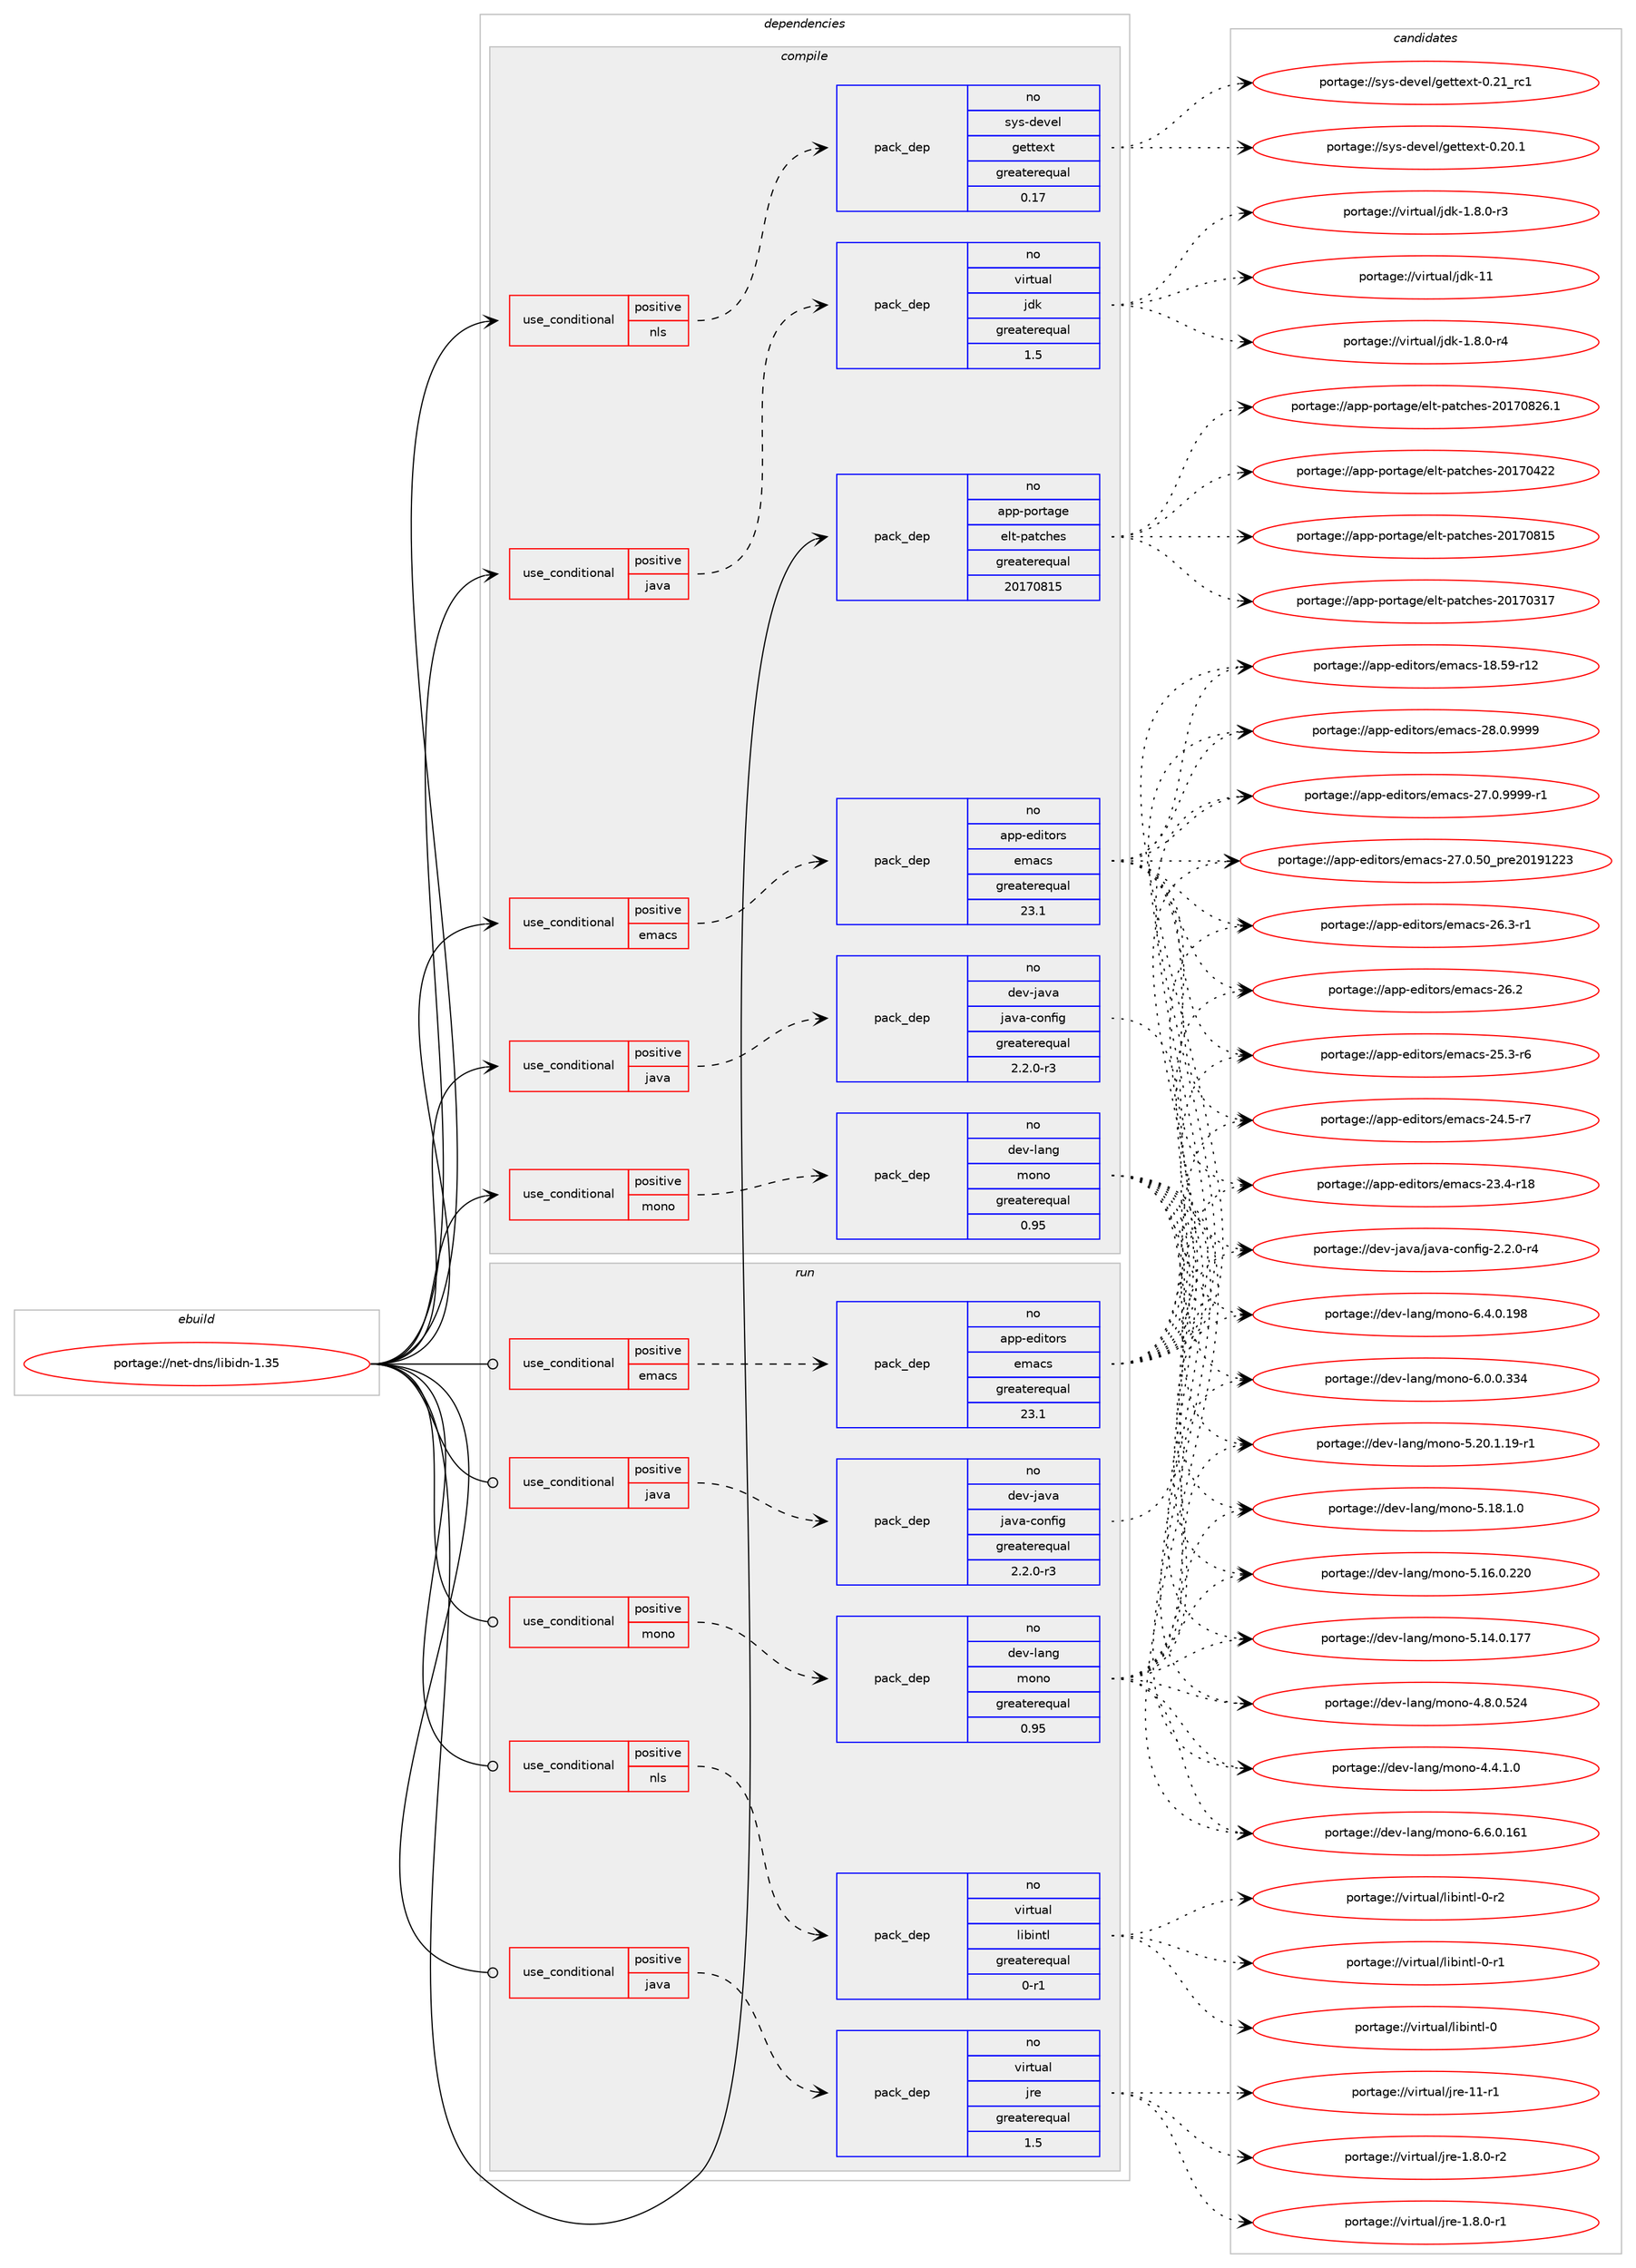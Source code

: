 digraph prolog {

# *************
# Graph options
# *************

newrank=true;
concentrate=true;
compound=true;
graph [rankdir=LR,fontname=Helvetica,fontsize=10,ranksep=1.5];#, ranksep=2.5, nodesep=0.2];
edge  [arrowhead=vee];
node  [fontname=Helvetica,fontsize=10];

# **********
# The ebuild
# **********

subgraph cluster_leftcol {
color=gray;
rank=same;
label=<<i>ebuild</i>>;
id [label="portage://net-dns/libidn-1.35", color=red, width=4, href="../net-dns/libidn-1.35.svg"];
}

# ****************
# The dependencies
# ****************

subgraph cluster_midcol {
color=gray;
label=<<i>dependencies</i>>;
subgraph cluster_compile {
fillcolor="#eeeeee";
style=filled;
label=<<i>compile</i>>;
subgraph cond33314 {
dependency150520 [label=<<TABLE BORDER="0" CELLBORDER="1" CELLSPACING="0" CELLPADDING="4"><TR><TD ROWSPAN="3" CELLPADDING="10">use_conditional</TD></TR><TR><TD>positive</TD></TR><TR><TD>emacs</TD></TR></TABLE>>, shape=none, color=red];
subgraph pack114743 {
dependency150521 [label=<<TABLE BORDER="0" CELLBORDER="1" CELLSPACING="0" CELLPADDING="4" WIDTH="220"><TR><TD ROWSPAN="6" CELLPADDING="30">pack_dep</TD></TR><TR><TD WIDTH="110">no</TD></TR><TR><TD>app-editors</TD></TR><TR><TD>emacs</TD></TR><TR><TD>greaterequal</TD></TR><TR><TD>23.1</TD></TR></TABLE>>, shape=none, color=blue];
}
dependency150520:e -> dependency150521:w [weight=20,style="dashed",arrowhead="vee"];
}
id:e -> dependency150520:w [weight=20,style="solid",arrowhead="vee"];
subgraph cond33315 {
dependency150522 [label=<<TABLE BORDER="0" CELLBORDER="1" CELLSPACING="0" CELLPADDING="4"><TR><TD ROWSPAN="3" CELLPADDING="10">use_conditional</TD></TR><TR><TD>positive</TD></TR><TR><TD>java</TD></TR></TABLE>>, shape=none, color=red];
subgraph pack114744 {
dependency150523 [label=<<TABLE BORDER="0" CELLBORDER="1" CELLSPACING="0" CELLPADDING="4" WIDTH="220"><TR><TD ROWSPAN="6" CELLPADDING="30">pack_dep</TD></TR><TR><TD WIDTH="110">no</TD></TR><TR><TD>dev-java</TD></TR><TR><TD>java-config</TD></TR><TR><TD>greaterequal</TD></TR><TR><TD>2.2.0-r3</TD></TR></TABLE>>, shape=none, color=blue];
}
dependency150522:e -> dependency150523:w [weight=20,style="dashed",arrowhead="vee"];
}
id:e -> dependency150522:w [weight=20,style="solid",arrowhead="vee"];
subgraph cond33316 {
dependency150524 [label=<<TABLE BORDER="0" CELLBORDER="1" CELLSPACING="0" CELLPADDING="4"><TR><TD ROWSPAN="3" CELLPADDING="10">use_conditional</TD></TR><TR><TD>positive</TD></TR><TR><TD>java</TD></TR></TABLE>>, shape=none, color=red];
subgraph pack114745 {
dependency150525 [label=<<TABLE BORDER="0" CELLBORDER="1" CELLSPACING="0" CELLPADDING="4" WIDTH="220"><TR><TD ROWSPAN="6" CELLPADDING="30">pack_dep</TD></TR><TR><TD WIDTH="110">no</TD></TR><TR><TD>virtual</TD></TR><TR><TD>jdk</TD></TR><TR><TD>greaterequal</TD></TR><TR><TD>1.5</TD></TR></TABLE>>, shape=none, color=blue];
}
dependency150524:e -> dependency150525:w [weight=20,style="dashed",arrowhead="vee"];
}
id:e -> dependency150524:w [weight=20,style="solid",arrowhead="vee"];
subgraph cond33317 {
dependency150526 [label=<<TABLE BORDER="0" CELLBORDER="1" CELLSPACING="0" CELLPADDING="4"><TR><TD ROWSPAN="3" CELLPADDING="10">use_conditional</TD></TR><TR><TD>positive</TD></TR><TR><TD>mono</TD></TR></TABLE>>, shape=none, color=red];
subgraph pack114746 {
dependency150527 [label=<<TABLE BORDER="0" CELLBORDER="1" CELLSPACING="0" CELLPADDING="4" WIDTH="220"><TR><TD ROWSPAN="6" CELLPADDING="30">pack_dep</TD></TR><TR><TD WIDTH="110">no</TD></TR><TR><TD>dev-lang</TD></TR><TR><TD>mono</TD></TR><TR><TD>greaterequal</TD></TR><TR><TD>0.95</TD></TR></TABLE>>, shape=none, color=blue];
}
dependency150526:e -> dependency150527:w [weight=20,style="dashed",arrowhead="vee"];
}
id:e -> dependency150526:w [weight=20,style="solid",arrowhead="vee"];
subgraph cond33318 {
dependency150528 [label=<<TABLE BORDER="0" CELLBORDER="1" CELLSPACING="0" CELLPADDING="4"><TR><TD ROWSPAN="3" CELLPADDING="10">use_conditional</TD></TR><TR><TD>positive</TD></TR><TR><TD>nls</TD></TR></TABLE>>, shape=none, color=red];
subgraph pack114747 {
dependency150529 [label=<<TABLE BORDER="0" CELLBORDER="1" CELLSPACING="0" CELLPADDING="4" WIDTH="220"><TR><TD ROWSPAN="6" CELLPADDING="30">pack_dep</TD></TR><TR><TD WIDTH="110">no</TD></TR><TR><TD>sys-devel</TD></TR><TR><TD>gettext</TD></TR><TR><TD>greaterequal</TD></TR><TR><TD>0.17</TD></TR></TABLE>>, shape=none, color=blue];
}
dependency150528:e -> dependency150529:w [weight=20,style="dashed",arrowhead="vee"];
}
id:e -> dependency150528:w [weight=20,style="solid",arrowhead="vee"];
subgraph pack114748 {
dependency150530 [label=<<TABLE BORDER="0" CELLBORDER="1" CELLSPACING="0" CELLPADDING="4" WIDTH="220"><TR><TD ROWSPAN="6" CELLPADDING="30">pack_dep</TD></TR><TR><TD WIDTH="110">no</TD></TR><TR><TD>app-portage</TD></TR><TR><TD>elt-patches</TD></TR><TR><TD>greaterequal</TD></TR><TR><TD>20170815</TD></TR></TABLE>>, shape=none, color=blue];
}
id:e -> dependency150530:w [weight=20,style="solid",arrowhead="vee"];
}
subgraph cluster_compileandrun {
fillcolor="#eeeeee";
style=filled;
label=<<i>compile and run</i>>;
}
subgraph cluster_run {
fillcolor="#eeeeee";
style=filled;
label=<<i>run</i>>;
subgraph cond33319 {
dependency150531 [label=<<TABLE BORDER="0" CELLBORDER="1" CELLSPACING="0" CELLPADDING="4"><TR><TD ROWSPAN="3" CELLPADDING="10">use_conditional</TD></TR><TR><TD>positive</TD></TR><TR><TD>emacs</TD></TR></TABLE>>, shape=none, color=red];
subgraph pack114749 {
dependency150532 [label=<<TABLE BORDER="0" CELLBORDER="1" CELLSPACING="0" CELLPADDING="4" WIDTH="220"><TR><TD ROWSPAN="6" CELLPADDING="30">pack_dep</TD></TR><TR><TD WIDTH="110">no</TD></TR><TR><TD>app-editors</TD></TR><TR><TD>emacs</TD></TR><TR><TD>greaterequal</TD></TR><TR><TD>23.1</TD></TR></TABLE>>, shape=none, color=blue];
}
dependency150531:e -> dependency150532:w [weight=20,style="dashed",arrowhead="vee"];
}
id:e -> dependency150531:w [weight=20,style="solid",arrowhead="odot"];
subgraph cond33320 {
dependency150533 [label=<<TABLE BORDER="0" CELLBORDER="1" CELLSPACING="0" CELLPADDING="4"><TR><TD ROWSPAN="3" CELLPADDING="10">use_conditional</TD></TR><TR><TD>positive</TD></TR><TR><TD>java</TD></TR></TABLE>>, shape=none, color=red];
subgraph pack114750 {
dependency150534 [label=<<TABLE BORDER="0" CELLBORDER="1" CELLSPACING="0" CELLPADDING="4" WIDTH="220"><TR><TD ROWSPAN="6" CELLPADDING="30">pack_dep</TD></TR><TR><TD WIDTH="110">no</TD></TR><TR><TD>dev-java</TD></TR><TR><TD>java-config</TD></TR><TR><TD>greaterequal</TD></TR><TR><TD>2.2.0-r3</TD></TR></TABLE>>, shape=none, color=blue];
}
dependency150533:e -> dependency150534:w [weight=20,style="dashed",arrowhead="vee"];
}
id:e -> dependency150533:w [weight=20,style="solid",arrowhead="odot"];
subgraph cond33321 {
dependency150535 [label=<<TABLE BORDER="0" CELLBORDER="1" CELLSPACING="0" CELLPADDING="4"><TR><TD ROWSPAN="3" CELLPADDING="10">use_conditional</TD></TR><TR><TD>positive</TD></TR><TR><TD>java</TD></TR></TABLE>>, shape=none, color=red];
subgraph pack114751 {
dependency150536 [label=<<TABLE BORDER="0" CELLBORDER="1" CELLSPACING="0" CELLPADDING="4" WIDTH="220"><TR><TD ROWSPAN="6" CELLPADDING="30">pack_dep</TD></TR><TR><TD WIDTH="110">no</TD></TR><TR><TD>virtual</TD></TR><TR><TD>jre</TD></TR><TR><TD>greaterequal</TD></TR><TR><TD>1.5</TD></TR></TABLE>>, shape=none, color=blue];
}
dependency150535:e -> dependency150536:w [weight=20,style="dashed",arrowhead="vee"];
}
id:e -> dependency150535:w [weight=20,style="solid",arrowhead="odot"];
subgraph cond33322 {
dependency150537 [label=<<TABLE BORDER="0" CELLBORDER="1" CELLSPACING="0" CELLPADDING="4"><TR><TD ROWSPAN="3" CELLPADDING="10">use_conditional</TD></TR><TR><TD>positive</TD></TR><TR><TD>mono</TD></TR></TABLE>>, shape=none, color=red];
subgraph pack114752 {
dependency150538 [label=<<TABLE BORDER="0" CELLBORDER="1" CELLSPACING="0" CELLPADDING="4" WIDTH="220"><TR><TD ROWSPAN="6" CELLPADDING="30">pack_dep</TD></TR><TR><TD WIDTH="110">no</TD></TR><TR><TD>dev-lang</TD></TR><TR><TD>mono</TD></TR><TR><TD>greaterequal</TD></TR><TR><TD>0.95</TD></TR></TABLE>>, shape=none, color=blue];
}
dependency150537:e -> dependency150538:w [weight=20,style="dashed",arrowhead="vee"];
}
id:e -> dependency150537:w [weight=20,style="solid",arrowhead="odot"];
subgraph cond33323 {
dependency150539 [label=<<TABLE BORDER="0" CELLBORDER="1" CELLSPACING="0" CELLPADDING="4"><TR><TD ROWSPAN="3" CELLPADDING="10">use_conditional</TD></TR><TR><TD>positive</TD></TR><TR><TD>nls</TD></TR></TABLE>>, shape=none, color=red];
subgraph pack114753 {
dependency150540 [label=<<TABLE BORDER="0" CELLBORDER="1" CELLSPACING="0" CELLPADDING="4" WIDTH="220"><TR><TD ROWSPAN="6" CELLPADDING="30">pack_dep</TD></TR><TR><TD WIDTH="110">no</TD></TR><TR><TD>virtual</TD></TR><TR><TD>libintl</TD></TR><TR><TD>greaterequal</TD></TR><TR><TD>0-r1</TD></TR></TABLE>>, shape=none, color=blue];
}
dependency150539:e -> dependency150540:w [weight=20,style="dashed",arrowhead="vee"];
}
id:e -> dependency150539:w [weight=20,style="solid",arrowhead="odot"];
}
}

# **************
# The candidates
# **************

subgraph cluster_choices {
rank=same;
color=gray;
label=<<i>candidates</i>>;

subgraph choice114743 {
color=black;
nodesep=1;
choice971121124510110010511611111411547101109979911545505646484657575757 [label="portage://app-editors/emacs-28.0.9999", color=red, width=4,href="../app-editors/emacs-28.0.9999.svg"];
choice9711211245101100105116111114115471011099799115455055464846575757574511449 [label="portage://app-editors/emacs-27.0.9999-r1", color=red, width=4,href="../app-editors/emacs-27.0.9999-r1.svg"];
choice97112112451011001051161111141154710110997991154550554648465348951121141015048495749505051 [label="portage://app-editors/emacs-27.0.50_pre20191223", color=red, width=4,href="../app-editors/emacs-27.0.50_pre20191223.svg"];
choice971121124510110010511611111411547101109979911545505446514511449 [label="portage://app-editors/emacs-26.3-r1", color=red, width=4,href="../app-editors/emacs-26.3-r1.svg"];
choice97112112451011001051161111141154710110997991154550544650 [label="portage://app-editors/emacs-26.2", color=red, width=4,href="../app-editors/emacs-26.2.svg"];
choice971121124510110010511611111411547101109979911545505346514511454 [label="portage://app-editors/emacs-25.3-r6", color=red, width=4,href="../app-editors/emacs-25.3-r6.svg"];
choice971121124510110010511611111411547101109979911545505246534511455 [label="portage://app-editors/emacs-24.5-r7", color=red, width=4,href="../app-editors/emacs-24.5-r7.svg"];
choice97112112451011001051161111141154710110997991154550514652451144956 [label="portage://app-editors/emacs-23.4-r18", color=red, width=4,href="../app-editors/emacs-23.4-r18.svg"];
choice9711211245101100105116111114115471011099799115454956465357451144950 [label="portage://app-editors/emacs-18.59-r12", color=red, width=4,href="../app-editors/emacs-18.59-r12.svg"];
dependency150521:e -> choice971121124510110010511611111411547101109979911545505646484657575757:w [style=dotted,weight="100"];
dependency150521:e -> choice9711211245101100105116111114115471011099799115455055464846575757574511449:w [style=dotted,weight="100"];
dependency150521:e -> choice97112112451011001051161111141154710110997991154550554648465348951121141015048495749505051:w [style=dotted,weight="100"];
dependency150521:e -> choice971121124510110010511611111411547101109979911545505446514511449:w [style=dotted,weight="100"];
dependency150521:e -> choice97112112451011001051161111141154710110997991154550544650:w [style=dotted,weight="100"];
dependency150521:e -> choice971121124510110010511611111411547101109979911545505346514511454:w [style=dotted,weight="100"];
dependency150521:e -> choice971121124510110010511611111411547101109979911545505246534511455:w [style=dotted,weight="100"];
dependency150521:e -> choice97112112451011001051161111141154710110997991154550514652451144956:w [style=dotted,weight="100"];
dependency150521:e -> choice9711211245101100105116111114115471011099799115454956465357451144950:w [style=dotted,weight="100"];
}
subgraph choice114744 {
color=black;
nodesep=1;
choice10010111845106971189747106971189745991111101021051034550465046484511452 [label="portage://dev-java/java-config-2.2.0-r4", color=red, width=4,href="../dev-java/java-config-2.2.0-r4.svg"];
dependency150523:e -> choice10010111845106971189747106971189745991111101021051034550465046484511452:w [style=dotted,weight="100"];
}
subgraph choice114745 {
color=black;
nodesep=1;
choice1181051141161179710847106100107454949 [label="portage://virtual/jdk-11", color=red, width=4,href="../virtual/jdk-11.svg"];
choice11810511411611797108471061001074549465646484511452 [label="portage://virtual/jdk-1.8.0-r4", color=red, width=4,href="../virtual/jdk-1.8.0-r4.svg"];
choice11810511411611797108471061001074549465646484511451 [label="portage://virtual/jdk-1.8.0-r3", color=red, width=4,href="../virtual/jdk-1.8.0-r3.svg"];
dependency150525:e -> choice1181051141161179710847106100107454949:w [style=dotted,weight="100"];
dependency150525:e -> choice11810511411611797108471061001074549465646484511452:w [style=dotted,weight="100"];
dependency150525:e -> choice11810511411611797108471061001074549465646484511451:w [style=dotted,weight="100"];
}
subgraph choice114746 {
color=black;
nodesep=1;
choice10010111845108971101034710911111011145544654464846495449 [label="portage://dev-lang/mono-6.6.0.161", color=red, width=4,href="../dev-lang/mono-6.6.0.161.svg"];
choice10010111845108971101034710911111011145544652464846495756 [label="portage://dev-lang/mono-6.4.0.198", color=red, width=4,href="../dev-lang/mono-6.4.0.198.svg"];
choice10010111845108971101034710911111011145544648464846515152 [label="portage://dev-lang/mono-6.0.0.334", color=red, width=4,href="../dev-lang/mono-6.0.0.334.svg"];
choice100101118451089711010347109111110111455346504846494649574511449 [label="portage://dev-lang/mono-5.20.1.19-r1", color=red, width=4,href="../dev-lang/mono-5.20.1.19-r1.svg"];
choice100101118451089711010347109111110111455346495646494648 [label="portage://dev-lang/mono-5.18.1.0", color=red, width=4,href="../dev-lang/mono-5.18.1.0.svg"];
choice1001011184510897110103471091111101114553464954464846505048 [label="portage://dev-lang/mono-5.16.0.220", color=red, width=4,href="../dev-lang/mono-5.16.0.220.svg"];
choice1001011184510897110103471091111101114553464952464846495555 [label="portage://dev-lang/mono-5.14.0.177", color=red, width=4,href="../dev-lang/mono-5.14.0.177.svg"];
choice10010111845108971101034710911111011145524656464846535052 [label="portage://dev-lang/mono-4.8.0.524", color=red, width=4,href="../dev-lang/mono-4.8.0.524.svg"];
choice1001011184510897110103471091111101114552465246494648 [label="portage://dev-lang/mono-4.4.1.0", color=red, width=4,href="../dev-lang/mono-4.4.1.0.svg"];
dependency150527:e -> choice10010111845108971101034710911111011145544654464846495449:w [style=dotted,weight="100"];
dependency150527:e -> choice10010111845108971101034710911111011145544652464846495756:w [style=dotted,weight="100"];
dependency150527:e -> choice10010111845108971101034710911111011145544648464846515152:w [style=dotted,weight="100"];
dependency150527:e -> choice100101118451089711010347109111110111455346504846494649574511449:w [style=dotted,weight="100"];
dependency150527:e -> choice100101118451089711010347109111110111455346495646494648:w [style=dotted,weight="100"];
dependency150527:e -> choice1001011184510897110103471091111101114553464954464846505048:w [style=dotted,weight="100"];
dependency150527:e -> choice1001011184510897110103471091111101114553464952464846495555:w [style=dotted,weight="100"];
dependency150527:e -> choice10010111845108971101034710911111011145524656464846535052:w [style=dotted,weight="100"];
dependency150527:e -> choice1001011184510897110103471091111101114552465246494648:w [style=dotted,weight="100"];
}
subgraph choice114747 {
color=black;
nodesep=1;
choice11512111545100101118101108471031011161161011201164548465049951149949 [label="portage://sys-devel/gettext-0.21_rc1", color=red, width=4,href="../sys-devel/gettext-0.21_rc1.svg"];
choice115121115451001011181011084710310111611610112011645484650484649 [label="portage://sys-devel/gettext-0.20.1", color=red, width=4,href="../sys-devel/gettext-0.20.1.svg"];
dependency150529:e -> choice11512111545100101118101108471031011161161011201164548465049951149949:w [style=dotted,weight="100"];
dependency150529:e -> choice115121115451001011181011084710310111611610112011645484650484649:w [style=dotted,weight="100"];
}
subgraph choice114748 {
color=black;
nodesep=1;
choice971121124511211111411697103101471011081164511297116991041011154550484955485650544649 [label="portage://app-portage/elt-patches-20170826.1", color=red, width=4,href="../app-portage/elt-patches-20170826.1.svg"];
choice97112112451121111141169710310147101108116451129711699104101115455048495548564953 [label="portage://app-portage/elt-patches-20170815", color=red, width=4,href="../app-portage/elt-patches-20170815.svg"];
choice97112112451121111141169710310147101108116451129711699104101115455048495548525050 [label="portage://app-portage/elt-patches-20170422", color=red, width=4,href="../app-portage/elt-patches-20170422.svg"];
choice97112112451121111141169710310147101108116451129711699104101115455048495548514955 [label="portage://app-portage/elt-patches-20170317", color=red, width=4,href="../app-portage/elt-patches-20170317.svg"];
dependency150530:e -> choice971121124511211111411697103101471011081164511297116991041011154550484955485650544649:w [style=dotted,weight="100"];
dependency150530:e -> choice97112112451121111141169710310147101108116451129711699104101115455048495548564953:w [style=dotted,weight="100"];
dependency150530:e -> choice97112112451121111141169710310147101108116451129711699104101115455048495548525050:w [style=dotted,weight="100"];
dependency150530:e -> choice97112112451121111141169710310147101108116451129711699104101115455048495548514955:w [style=dotted,weight="100"];
}
subgraph choice114749 {
color=black;
nodesep=1;
choice971121124510110010511611111411547101109979911545505646484657575757 [label="portage://app-editors/emacs-28.0.9999", color=red, width=4,href="../app-editors/emacs-28.0.9999.svg"];
choice9711211245101100105116111114115471011099799115455055464846575757574511449 [label="portage://app-editors/emacs-27.0.9999-r1", color=red, width=4,href="../app-editors/emacs-27.0.9999-r1.svg"];
choice97112112451011001051161111141154710110997991154550554648465348951121141015048495749505051 [label="portage://app-editors/emacs-27.0.50_pre20191223", color=red, width=4,href="../app-editors/emacs-27.0.50_pre20191223.svg"];
choice971121124510110010511611111411547101109979911545505446514511449 [label="portage://app-editors/emacs-26.3-r1", color=red, width=4,href="../app-editors/emacs-26.3-r1.svg"];
choice97112112451011001051161111141154710110997991154550544650 [label="portage://app-editors/emacs-26.2", color=red, width=4,href="../app-editors/emacs-26.2.svg"];
choice971121124510110010511611111411547101109979911545505346514511454 [label="portage://app-editors/emacs-25.3-r6", color=red, width=4,href="../app-editors/emacs-25.3-r6.svg"];
choice971121124510110010511611111411547101109979911545505246534511455 [label="portage://app-editors/emacs-24.5-r7", color=red, width=4,href="../app-editors/emacs-24.5-r7.svg"];
choice97112112451011001051161111141154710110997991154550514652451144956 [label="portage://app-editors/emacs-23.4-r18", color=red, width=4,href="../app-editors/emacs-23.4-r18.svg"];
choice9711211245101100105116111114115471011099799115454956465357451144950 [label="portage://app-editors/emacs-18.59-r12", color=red, width=4,href="../app-editors/emacs-18.59-r12.svg"];
dependency150532:e -> choice971121124510110010511611111411547101109979911545505646484657575757:w [style=dotted,weight="100"];
dependency150532:e -> choice9711211245101100105116111114115471011099799115455055464846575757574511449:w [style=dotted,weight="100"];
dependency150532:e -> choice97112112451011001051161111141154710110997991154550554648465348951121141015048495749505051:w [style=dotted,weight="100"];
dependency150532:e -> choice971121124510110010511611111411547101109979911545505446514511449:w [style=dotted,weight="100"];
dependency150532:e -> choice97112112451011001051161111141154710110997991154550544650:w [style=dotted,weight="100"];
dependency150532:e -> choice971121124510110010511611111411547101109979911545505346514511454:w [style=dotted,weight="100"];
dependency150532:e -> choice971121124510110010511611111411547101109979911545505246534511455:w [style=dotted,weight="100"];
dependency150532:e -> choice97112112451011001051161111141154710110997991154550514652451144956:w [style=dotted,weight="100"];
dependency150532:e -> choice9711211245101100105116111114115471011099799115454956465357451144950:w [style=dotted,weight="100"];
}
subgraph choice114750 {
color=black;
nodesep=1;
choice10010111845106971189747106971189745991111101021051034550465046484511452 [label="portage://dev-java/java-config-2.2.0-r4", color=red, width=4,href="../dev-java/java-config-2.2.0-r4.svg"];
dependency150534:e -> choice10010111845106971189747106971189745991111101021051034550465046484511452:w [style=dotted,weight="100"];
}
subgraph choice114751 {
color=black;
nodesep=1;
choice11810511411611797108471061141014549494511449 [label="portage://virtual/jre-11-r1", color=red, width=4,href="../virtual/jre-11-r1.svg"];
choice11810511411611797108471061141014549465646484511450 [label="portage://virtual/jre-1.8.0-r2", color=red, width=4,href="../virtual/jre-1.8.0-r2.svg"];
choice11810511411611797108471061141014549465646484511449 [label="portage://virtual/jre-1.8.0-r1", color=red, width=4,href="../virtual/jre-1.8.0-r1.svg"];
dependency150536:e -> choice11810511411611797108471061141014549494511449:w [style=dotted,weight="100"];
dependency150536:e -> choice11810511411611797108471061141014549465646484511450:w [style=dotted,weight="100"];
dependency150536:e -> choice11810511411611797108471061141014549465646484511449:w [style=dotted,weight="100"];
}
subgraph choice114752 {
color=black;
nodesep=1;
choice10010111845108971101034710911111011145544654464846495449 [label="portage://dev-lang/mono-6.6.0.161", color=red, width=4,href="../dev-lang/mono-6.6.0.161.svg"];
choice10010111845108971101034710911111011145544652464846495756 [label="portage://dev-lang/mono-6.4.0.198", color=red, width=4,href="../dev-lang/mono-6.4.0.198.svg"];
choice10010111845108971101034710911111011145544648464846515152 [label="portage://dev-lang/mono-6.0.0.334", color=red, width=4,href="../dev-lang/mono-6.0.0.334.svg"];
choice100101118451089711010347109111110111455346504846494649574511449 [label="portage://dev-lang/mono-5.20.1.19-r1", color=red, width=4,href="../dev-lang/mono-5.20.1.19-r1.svg"];
choice100101118451089711010347109111110111455346495646494648 [label="portage://dev-lang/mono-5.18.1.0", color=red, width=4,href="../dev-lang/mono-5.18.1.0.svg"];
choice1001011184510897110103471091111101114553464954464846505048 [label="portage://dev-lang/mono-5.16.0.220", color=red, width=4,href="../dev-lang/mono-5.16.0.220.svg"];
choice1001011184510897110103471091111101114553464952464846495555 [label="portage://dev-lang/mono-5.14.0.177", color=red, width=4,href="../dev-lang/mono-5.14.0.177.svg"];
choice10010111845108971101034710911111011145524656464846535052 [label="portage://dev-lang/mono-4.8.0.524", color=red, width=4,href="../dev-lang/mono-4.8.0.524.svg"];
choice1001011184510897110103471091111101114552465246494648 [label="portage://dev-lang/mono-4.4.1.0", color=red, width=4,href="../dev-lang/mono-4.4.1.0.svg"];
dependency150538:e -> choice10010111845108971101034710911111011145544654464846495449:w [style=dotted,weight="100"];
dependency150538:e -> choice10010111845108971101034710911111011145544652464846495756:w [style=dotted,weight="100"];
dependency150538:e -> choice10010111845108971101034710911111011145544648464846515152:w [style=dotted,weight="100"];
dependency150538:e -> choice100101118451089711010347109111110111455346504846494649574511449:w [style=dotted,weight="100"];
dependency150538:e -> choice100101118451089711010347109111110111455346495646494648:w [style=dotted,weight="100"];
dependency150538:e -> choice1001011184510897110103471091111101114553464954464846505048:w [style=dotted,weight="100"];
dependency150538:e -> choice1001011184510897110103471091111101114553464952464846495555:w [style=dotted,weight="100"];
dependency150538:e -> choice10010111845108971101034710911111011145524656464846535052:w [style=dotted,weight="100"];
dependency150538:e -> choice1001011184510897110103471091111101114552465246494648:w [style=dotted,weight="100"];
}
subgraph choice114753 {
color=black;
nodesep=1;
choice11810511411611797108471081059810511011610845484511450 [label="portage://virtual/libintl-0-r2", color=red, width=4,href="../virtual/libintl-0-r2.svg"];
choice11810511411611797108471081059810511011610845484511449 [label="portage://virtual/libintl-0-r1", color=red, width=4,href="../virtual/libintl-0-r1.svg"];
choice1181051141161179710847108105981051101161084548 [label="portage://virtual/libintl-0", color=red, width=4,href="../virtual/libintl-0.svg"];
dependency150540:e -> choice11810511411611797108471081059810511011610845484511450:w [style=dotted,weight="100"];
dependency150540:e -> choice11810511411611797108471081059810511011610845484511449:w [style=dotted,weight="100"];
dependency150540:e -> choice1181051141161179710847108105981051101161084548:w [style=dotted,weight="100"];
}
}

}
